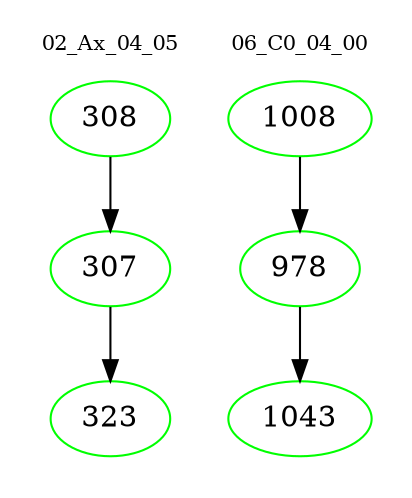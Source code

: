 digraph{
subgraph cluster_0 {
color = white
label = "02_Ax_04_05";
fontsize=10;
T0_308 [label="308", color="green"]
T0_308 -> T0_307 [color="black"]
T0_307 [label="307", color="green"]
T0_307 -> T0_323 [color="black"]
T0_323 [label="323", color="green"]
}
subgraph cluster_1 {
color = white
label = "06_C0_04_00";
fontsize=10;
T1_1008 [label="1008", color="green"]
T1_1008 -> T1_978 [color="black"]
T1_978 [label="978", color="green"]
T1_978 -> T1_1043 [color="black"]
T1_1043 [label="1043", color="green"]
}
}

